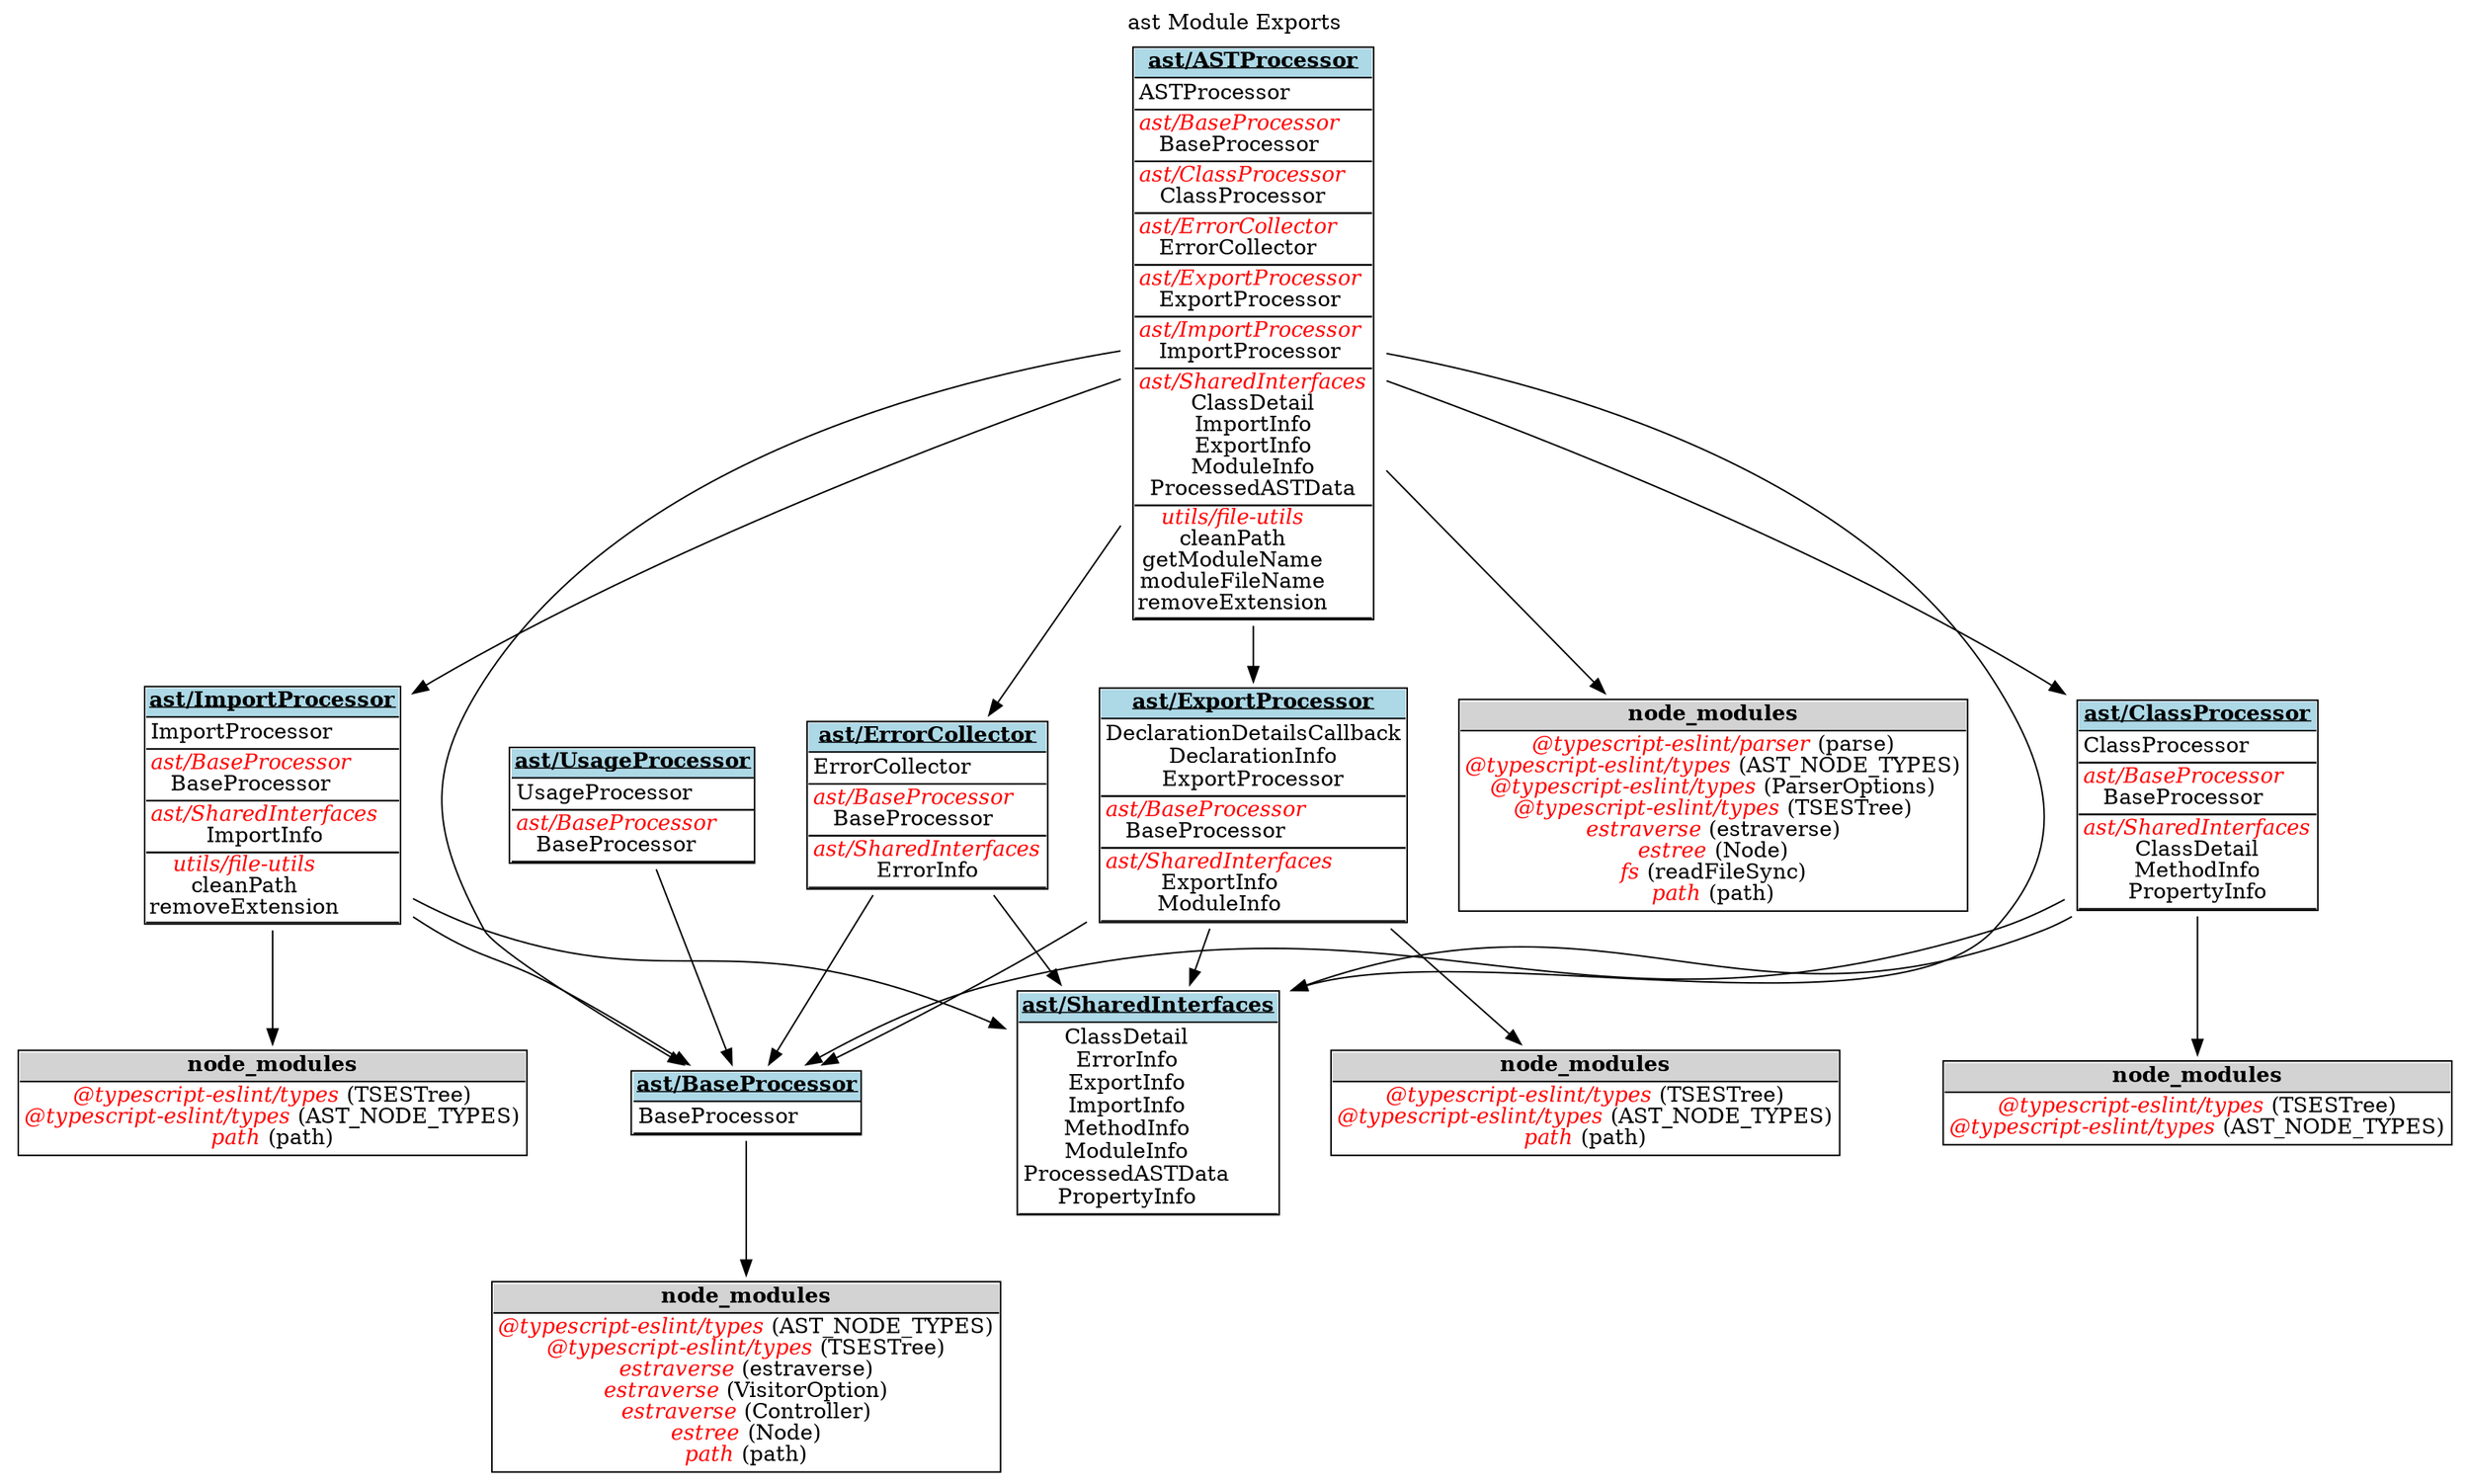 digraph {label="ast Module Exports";
labelloc="t";
"ast/ASTProcessor" [shape=none, label=<<TABLE cellspacing="0" cellborder="0" align="left">
<TR><TD bgcolor="lightblue" HREF="tsdocs\modules\ast_ASTProcessor.html" TARGET="_blank" align="center"><U><B>ast/ASTProcessor</B></U></TD></TR>
<TR><TD BORDER="1" SIDES="TB" align="left">
ASTProcessor<BR/>
</TD></TR>
<TR><TD BORDER="1" SIDES="TB" align="left">
<font color="red"><I>ast/BaseProcessor</I></font><BR/>
BaseProcessor<BR/>
</TD></TR>
<TR><TD BORDER="1" SIDES="TB" align="left">
<font color="red"><I>ast/ClassProcessor</I></font><BR/>
ClassProcessor<BR/>
</TD></TR>
<TR><TD BORDER="1" SIDES="TB" align="left">
<font color="red"><I>ast/ErrorCollector</I></font><BR/>
ErrorCollector<BR/>
</TD></TR>
<TR><TD BORDER="1" SIDES="TB" align="left">
<font color="red"><I>ast/ExportProcessor</I></font><BR/>
ExportProcessor<BR/>
</TD></TR>
<TR><TD BORDER="1" SIDES="TB" align="left">
<font color="red"><I>ast/ImportProcessor</I></font><BR/>
ImportProcessor<BR/>
</TD></TR>
<TR><TD BORDER="1" SIDES="TB" align="left">
<font color="red"><I>ast/SharedInterfaces</I></font><BR/>
ClassDetail<BR/>
ImportInfo<BR/>
ExportInfo<BR/>
ModuleInfo<BR/>
ProcessedASTData<BR/>
</TD></TR>
<TR><TD BORDER="1" SIDES="TB" cellpadding="1" align="left">
<font color="red"><I>utils/file-utils</I></font><BR/>
cleanPath<BR/>
getModuleName<BR/>
moduleFileName<BR/>
removeExtension<BR/>
</TD></TR>
</TABLE>>];
"ast/ASTProcessor-node_modules" [shape=none, label=<<TABLE cellspacing="0" cellborder="0" align="left">
<TR><TD bgcolor="lightgrey" align="center"><B>node_modules</B></TD></TR>
<TR><TD BORDER="1" SIDES="T" align="left">
<font color="red"><I>@typescript-eslint/parser</I></font> (parse)<BR/>
<font color="red"><I>@typescript-eslint/types</I></font> (AST_NODE_TYPES)<BR/>
<font color="red"><I>@typescript-eslint/types</I></font> (ParserOptions)<BR/>
<font color="red"><I>@typescript-eslint/types</I></font> (TSESTree)<BR/>
<font color="red"><I>estraverse</I></font> (estraverse)<BR/>
<font color="red"><I>estree</I></font> (Node)<BR/>
<font color="red"><I>fs</I></font> (readFileSync)<BR/>
<font color="red"><I>path</I></font> (path)<BR/>
</TD></TR>
</TABLE>>];
"ast/ASTProcessor"->"ast/ASTProcessor-node_modules";
"ast/BaseProcessor" [shape=none, label=<<TABLE cellspacing="0" cellborder="0" align="left">
<TR><TD bgcolor="lightblue" HREF="tsdocs\modules\ast_BaseProcessor.html" TARGET="_blank" align="center"><U><B>ast/BaseProcessor</B></U></TD></TR>
<TR><TD BORDER="1" SIDES="TB" align="left">
BaseProcessor<BR/>
</TD></TR>
</TABLE>>];
"ast/BaseProcessor-node_modules" [shape=none, label=<<TABLE cellspacing="0" cellborder="0" align="left">
<TR><TD bgcolor="lightgrey" align="center"><B>node_modules</B></TD></TR>
<TR><TD BORDER="1" SIDES="T" align="left">
<font color="red"><I>@typescript-eslint/types</I></font> (AST_NODE_TYPES)<BR/>
<font color="red"><I>@typescript-eslint/types</I></font> (TSESTree)<BR/>
<font color="red"><I>estraverse</I></font> (estraverse)<BR/>
<font color="red"><I>estraverse</I></font> (VisitorOption)<BR/>
<font color="red"><I>estraverse</I></font> (Controller)<BR/>
<font color="red"><I>estree</I></font> (Node)<BR/>
<font color="red"><I>path</I></font> (path)<BR/>
</TD></TR>
</TABLE>>];
"ast/BaseProcessor"->"ast/BaseProcessor-node_modules";
"ast/ClassProcessor" [shape=none, label=<<TABLE cellspacing="0" cellborder="0" align="left">
<TR><TD bgcolor="lightblue" HREF="tsdocs\modules\ast_ClassProcessor.html" TARGET="_blank" align="center"><U><B>ast/ClassProcessor</B></U></TD></TR>
<TR><TD BORDER="1" SIDES="TB" align="left">
ClassProcessor<BR/>
</TD></TR>
<TR><TD BORDER="1" SIDES="TB" align="left">
<font color="red"><I>ast/BaseProcessor</I></font><BR/>
BaseProcessor<BR/>
</TD></TR>
<TR><TD BORDER="1" SIDES="TB" align="left">
<font color="red"><I>ast/SharedInterfaces</I></font><BR/>
ClassDetail<BR/>
MethodInfo<BR/>
PropertyInfo<BR/>
</TD></TR>
</TABLE>>];
"ast/ClassProcessor-node_modules" [shape=none, label=<<TABLE cellspacing="0" cellborder="0" align="left">
<TR><TD bgcolor="lightgrey" align="center"><B>node_modules</B></TD></TR>
<TR><TD BORDER="1" SIDES="T" align="left">
<font color="red"><I>@typescript-eslint/types</I></font> (TSESTree)<BR/>
<font color="red"><I>@typescript-eslint/types</I></font> (AST_NODE_TYPES)<BR/>
</TD></TR>
</TABLE>>];
"ast/ClassProcessor"->"ast/ClassProcessor-node_modules";
"ast/ErrorCollector" [shape=none, label=<<TABLE cellspacing="0" cellborder="0" align="left">
<TR><TD bgcolor="lightblue" HREF="tsdocs\modules\ast_ErrorCollector.html" TARGET="_blank" align="center"><U><B>ast/ErrorCollector</B></U></TD></TR>
<TR><TD BORDER="1" SIDES="TB" align="left">
ErrorCollector<BR/>
</TD></TR>
<TR><TD BORDER="1" SIDES="TB" align="left">
<font color="red"><I>ast/BaseProcessor</I></font><BR/>
BaseProcessor<BR/>
</TD></TR>
<TR><TD BORDER="1" SIDES="TB" align="left">
<font color="red"><I>ast/SharedInterfaces</I></font><BR/>
ErrorInfo<BR/>
</TD></TR>
</TABLE>>];
"ast/ExportProcessor" [shape=none, label=<<TABLE cellspacing="0" cellborder="0" align="left">
<TR><TD bgcolor="lightblue" HREF="tsdocs\modules\ast_ExportProcessor.html" TARGET="_blank" align="center"><U><B>ast/ExportProcessor</B></U></TD></TR>
<TR><TD BORDER="1" SIDES="TB" align="left">
DeclarationDetailsCallback<BR/>
DeclarationInfo<BR/>
ExportProcessor<BR/>
</TD></TR>
<TR><TD BORDER="1" SIDES="TB" align="left">
<font color="red"><I>ast/BaseProcessor</I></font><BR/>
BaseProcessor<BR/>
</TD></TR>
<TR><TD BORDER="1" SIDES="TB" align="left">
<font color="red"><I>ast/SharedInterfaces</I></font><BR/>
ExportInfo<BR/>
ModuleInfo<BR/>
</TD></TR>
</TABLE>>];
"ast/ExportProcessor-node_modules" [shape=none, label=<<TABLE cellspacing="0" cellborder="0" align="left">
<TR><TD bgcolor="lightgrey" align="center"><B>node_modules</B></TD></TR>
<TR><TD BORDER="1" SIDES="T" align="left">
<font color="red"><I>@typescript-eslint/types</I></font> (TSESTree)<BR/>
<font color="red"><I>@typescript-eslint/types</I></font> (AST_NODE_TYPES)<BR/>
<font color="red"><I>path</I></font> (path)<BR/>
</TD></TR>
</TABLE>>];
"ast/ExportProcessor"->"ast/ExportProcessor-node_modules";
"ast/ImportProcessor" [shape=none, label=<<TABLE cellspacing="0" cellborder="0" align="left">
<TR><TD bgcolor="lightblue" HREF="tsdocs\modules\ast_ImportProcessor.html" TARGET="_blank" align="center"><U><B>ast/ImportProcessor</B></U></TD></TR>
<TR><TD BORDER="1" SIDES="TB" align="left">
ImportProcessor<BR/>
</TD></TR>
<TR><TD BORDER="1" SIDES="TB" align="left">
<font color="red"><I>ast/BaseProcessor</I></font><BR/>
BaseProcessor<BR/>
</TD></TR>
<TR><TD BORDER="1" SIDES="TB" align="left">
<font color="red"><I>ast/SharedInterfaces</I></font><BR/>
ImportInfo<BR/>
</TD></TR>
<TR><TD BORDER="1" SIDES="TB" cellpadding="1" align="left">
<font color="red"><I>utils/file-utils</I></font><BR/>
cleanPath<BR/>
removeExtension<BR/>
</TD></TR>
</TABLE>>];
"ast/ImportProcessor-node_modules" [shape=none, label=<<TABLE cellspacing="0" cellborder="0" align="left">
<TR><TD bgcolor="lightgrey" align="center"><B>node_modules</B></TD></TR>
<TR><TD BORDER="1" SIDES="T" align="left">
<font color="red"><I>@typescript-eslint/types</I></font> (TSESTree)<BR/>
<font color="red"><I>@typescript-eslint/types</I></font> (AST_NODE_TYPES)<BR/>
<font color="red"><I>path</I></font> (path)<BR/>
</TD></TR>
</TABLE>>];
"ast/ImportProcessor"->"ast/ImportProcessor-node_modules";
"ast/SharedInterfaces" [shape=none, label=<<TABLE cellspacing="0" cellborder="0" align="left">
<TR><TD bgcolor="lightblue" HREF="tsdocs\modules\ast_SharedInterfaces.html" TARGET="_blank" align="center"><U><B>ast/SharedInterfaces</B></U></TD></TR>
<TR><TD BORDER="1" SIDES="TB" align="left">
ClassDetail<BR/>
ErrorInfo<BR/>
ExportInfo<BR/>
ImportInfo<BR/>
MethodInfo<BR/>
ModuleInfo<BR/>
ProcessedASTData<BR/>
PropertyInfo<BR/>
</TD></TR>
</TABLE>>];
"ast/UsageProcessor" [shape=none, label=<<TABLE cellspacing="0" cellborder="0" align="left">
<TR><TD bgcolor="lightblue" HREF="tsdocs\modules\ast_UsageProcessor.html" TARGET="_blank" align="center"><U><B>ast/UsageProcessor</B></U></TD></TR>
<TR><TD BORDER="1" SIDES="TB" align="left">
UsageProcessor<BR/>
</TD></TR>
<TR><TD BORDER="1" SIDES="TB" align="left">
<font color="red"><I>ast/BaseProcessor</I></font><BR/>
BaseProcessor<BR/>
</TD></TR>
</TABLE>>];
"ast/ASTProcessor"->"ast/BaseProcessor";
"ast/ASTProcessor"->"ast/ClassProcessor";
"ast/ASTProcessor"->"ast/ErrorCollector";
"ast/ASTProcessor"->"ast/ExportProcessor";
"ast/ASTProcessor"->"ast/ImportProcessor";
"ast/ASTProcessor"->"ast/SharedInterfaces";
"ast/ClassProcessor"->"ast/BaseProcessor";
"ast/ClassProcessor"->"ast/SharedInterfaces";
"ast/ErrorCollector"->"ast/BaseProcessor";
"ast/ErrorCollector"->"ast/SharedInterfaces";
"ast/ExportProcessor"->"ast/BaseProcessor";
"ast/ExportProcessor"->"ast/SharedInterfaces";
"ast/ImportProcessor"->"ast/BaseProcessor";
"ast/ImportProcessor"->"ast/SharedInterfaces";
"ast/UsageProcessor"->"ast/BaseProcessor";
}
